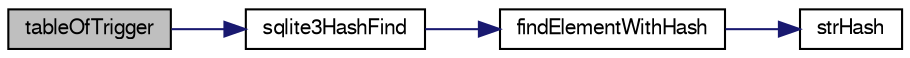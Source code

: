 digraph "tableOfTrigger"
{
  edge [fontname="FreeSans",fontsize="10",labelfontname="FreeSans",labelfontsize="10"];
  node [fontname="FreeSans",fontsize="10",shape=record];
  rankdir="LR";
  Node837230 [label="tableOfTrigger",height=0.2,width=0.4,color="black", fillcolor="grey75", style="filled", fontcolor="black"];
  Node837230 -> Node837231 [color="midnightblue",fontsize="10",style="solid",fontname="FreeSans"];
  Node837231 [label="sqlite3HashFind",height=0.2,width=0.4,color="black", fillcolor="white", style="filled",URL="$sqlite3_8c.html#a8ca124229470a66b4c9c141ded48e2aa"];
  Node837231 -> Node837232 [color="midnightblue",fontsize="10",style="solid",fontname="FreeSans"];
  Node837232 [label="findElementWithHash",height=0.2,width=0.4,color="black", fillcolor="white", style="filled",URL="$sqlite3_8c.html#a75c0f574fa5d51702434c6e980d57d7f"];
  Node837232 -> Node837233 [color="midnightblue",fontsize="10",style="solid",fontname="FreeSans"];
  Node837233 [label="strHash",height=0.2,width=0.4,color="black", fillcolor="white", style="filled",URL="$sqlite3_8c.html#ad7193605dadc27cf291d54e15bdd011d"];
}
